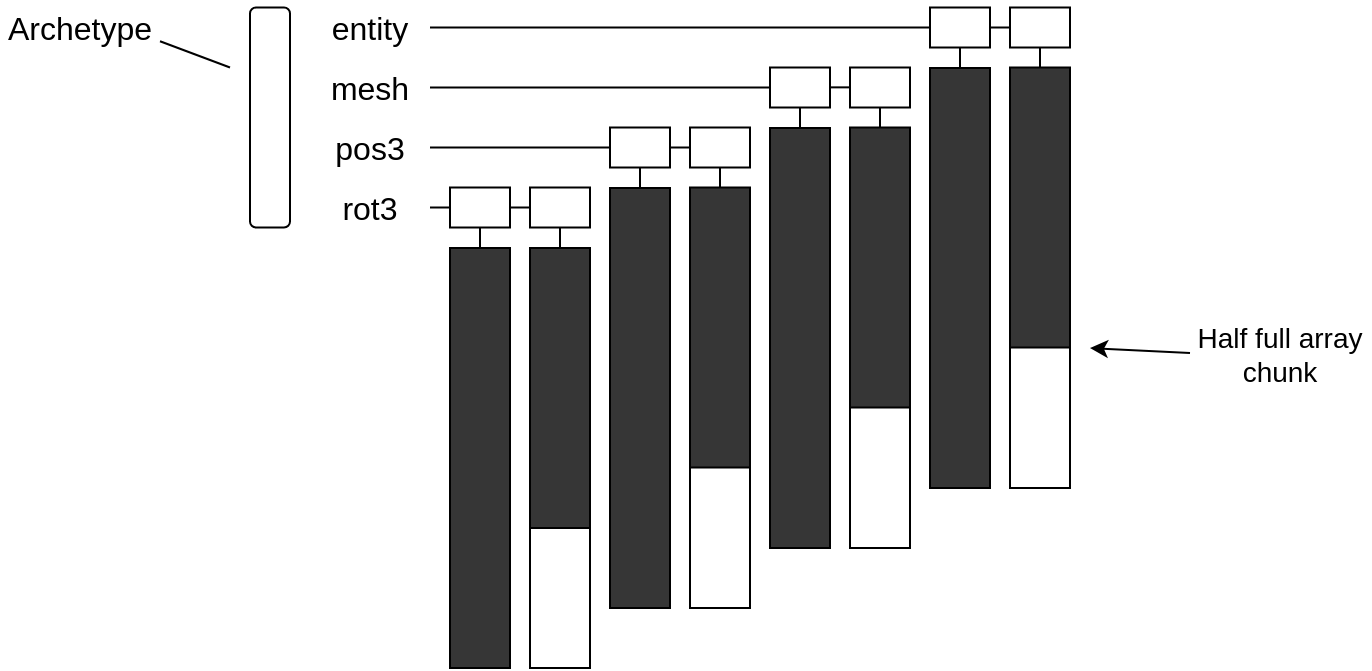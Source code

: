 <mxfile version="14.1.2" type="github">
  <diagram id="1eaEp4smZeBg_3T7eLWt" name="Page-1">
    <mxGraphModel dx="850" dy="586" grid="1" gridSize="10" guides="1" tooltips="1" connect="1" arrows="1" fold="1" page="1" pageScale="1" pageWidth="850" pageHeight="600" math="0" shadow="0">
      <root>
        <mxCell id="0" />
        <mxCell id="1" parent="0" />
        <mxCell id="Q1B7LOAP0Nf7Fxr3te_h-1" value="" style="rounded=1;whiteSpace=wrap;html=1;" vertex="1" parent="1">
          <mxGeometry x="260" y="189.75" width="20" height="110" as="geometry" />
        </mxCell>
        <mxCell id="Q1B7LOAP0Nf7Fxr3te_h-2" value="Archetype" style="text;html=1;strokeColor=none;fillColor=none;align=center;verticalAlign=middle;whiteSpace=wrap;rounded=0;fontSize=16;" vertex="1" parent="1">
          <mxGeometry x="135" y="186" width="80" height="27.5" as="geometry" />
        </mxCell>
        <mxCell id="Q1B7LOAP0Nf7Fxr3te_h-3" value="entity" style="text;html=1;strokeColor=none;fillColor=none;align=center;verticalAlign=middle;whiteSpace=wrap;rounded=0;fontSize=16;" vertex="1" parent="1">
          <mxGeometry x="290" y="189.75" width="60" height="20" as="geometry" />
        </mxCell>
        <mxCell id="Q1B7LOAP0Nf7Fxr3te_h-4" value="" style="endArrow=none;html=1;rounded=0;fontSize=22;exitX=1;exitY=0.75;exitDx=0;exitDy=0;" edge="1" parent="1" source="Q1B7LOAP0Nf7Fxr3te_h-2">
          <mxGeometry relative="1" as="geometry">
            <mxPoint x="220" y="199.75" as="sourcePoint" />
            <mxPoint x="250" y="219.75" as="targetPoint" />
          </mxGeometry>
        </mxCell>
        <mxCell id="Q1B7LOAP0Nf7Fxr3te_h-5" value="mesh" style="text;html=1;strokeColor=none;fillColor=none;align=center;verticalAlign=middle;whiteSpace=wrap;rounded=0;fontSize=16;" vertex="1" parent="1">
          <mxGeometry x="290" y="219.75" width="60" height="20" as="geometry" />
        </mxCell>
        <mxCell id="Q1B7LOAP0Nf7Fxr3te_h-6" value="pos3" style="text;html=1;strokeColor=none;fillColor=none;align=center;verticalAlign=middle;whiteSpace=wrap;rounded=0;fontSize=16;" vertex="1" parent="1">
          <mxGeometry x="290" y="249.75" width="60" height="20" as="geometry" />
        </mxCell>
        <mxCell id="Q1B7LOAP0Nf7Fxr3te_h-7" value="rot3" style="text;html=1;strokeColor=none;fillColor=none;align=center;verticalAlign=middle;whiteSpace=wrap;rounded=0;fontSize=16;" vertex="1" parent="1">
          <mxGeometry x="290" y="279.75" width="60" height="20" as="geometry" />
        </mxCell>
        <mxCell id="Q1B7LOAP0Nf7Fxr3te_h-8" value="" style="rounded=0;whiteSpace=wrap;html=1;" vertex="1" parent="1">
          <mxGeometry x="360" y="279.75" width="30" height="20" as="geometry" />
        </mxCell>
        <mxCell id="Q1B7LOAP0Nf7Fxr3te_h-9" value="" style="rounded=0;whiteSpace=wrap;html=1;" vertex="1" parent="1">
          <mxGeometry x="400" y="279.75" width="30" height="20" as="geometry" />
        </mxCell>
        <mxCell id="Q1B7LOAP0Nf7Fxr3te_h-10" value="" style="rounded=0;whiteSpace=wrap;html=1;" vertex="1" parent="1">
          <mxGeometry x="440" y="249.75" width="30" height="20" as="geometry" />
        </mxCell>
        <mxCell id="Q1B7LOAP0Nf7Fxr3te_h-11" value="" style="rounded=0;whiteSpace=wrap;html=1;" vertex="1" parent="1">
          <mxGeometry x="480" y="249.75" width="30" height="20" as="geometry" />
        </mxCell>
        <mxCell id="Q1B7LOAP0Nf7Fxr3te_h-12" value="" style="rounded=0;whiteSpace=wrap;html=1;" vertex="1" parent="1">
          <mxGeometry x="520" y="219.75" width="30" height="20" as="geometry" />
        </mxCell>
        <mxCell id="Q1B7LOAP0Nf7Fxr3te_h-13" value="" style="rounded=0;whiteSpace=wrap;html=1;" vertex="1" parent="1">
          <mxGeometry x="560" y="219.75" width="30" height="20" as="geometry" />
        </mxCell>
        <mxCell id="Q1B7LOAP0Nf7Fxr3te_h-14" value="" style="rounded=0;whiteSpace=wrap;html=1;" vertex="1" parent="1">
          <mxGeometry x="600" y="189.75" width="30" height="20" as="geometry" />
        </mxCell>
        <mxCell id="Q1B7LOAP0Nf7Fxr3te_h-15" value="" style="rounded=0;whiteSpace=wrap;html=1;" vertex="1" parent="1">
          <mxGeometry x="640" y="189.75" width="30" height="20" as="geometry" />
        </mxCell>
        <mxCell id="Q1B7LOAP0Nf7Fxr3te_h-16" value="" style="endArrow=none;html=1;fontSize=22;entryX=0;entryY=0.5;entryDx=0;entryDy=0;" edge="1" parent="1" source="Q1B7LOAP0Nf7Fxr3te_h-3" target="Q1B7LOAP0Nf7Fxr3te_h-14">
          <mxGeometry width="50" height="50" relative="1" as="geometry">
            <mxPoint x="360" y="199.75" as="sourcePoint" />
            <mxPoint x="590" y="200" as="targetPoint" />
          </mxGeometry>
        </mxCell>
        <mxCell id="Q1B7LOAP0Nf7Fxr3te_h-17" value="" style="endArrow=none;html=1;fontSize=22;entryX=0;entryY=0.5;entryDx=0;entryDy=0;" edge="1" parent="1" source="Q1B7LOAP0Nf7Fxr3te_h-5" target="Q1B7LOAP0Nf7Fxr3te_h-12">
          <mxGeometry width="50" height="50" relative="1" as="geometry">
            <mxPoint x="360" y="229.55" as="sourcePoint" />
            <mxPoint x="510" y="230" as="targetPoint" />
          </mxGeometry>
        </mxCell>
        <mxCell id="Q1B7LOAP0Nf7Fxr3te_h-18" value="" style="endArrow=none;html=1;fontSize=22;entryX=0;entryY=0.5;entryDx=0;entryDy=0;" edge="1" parent="1" source="Q1B7LOAP0Nf7Fxr3te_h-6" target="Q1B7LOAP0Nf7Fxr3te_h-10">
          <mxGeometry width="50" height="50" relative="1" as="geometry">
            <mxPoint x="360" y="259.825" as="sourcePoint" />
            <mxPoint x="430" y="260" as="targetPoint" />
          </mxGeometry>
        </mxCell>
        <mxCell id="Q1B7LOAP0Nf7Fxr3te_h-19" value="" style="endArrow=none;html=1;fontSize=22;exitX=1;exitY=0.5;exitDx=0;exitDy=0;entryX=0;entryY=0.5;entryDx=0;entryDy=0;" edge="1" parent="1" source="Q1B7LOAP0Nf7Fxr3te_h-7" target="Q1B7LOAP0Nf7Fxr3te_h-8">
          <mxGeometry width="50" height="50" relative="1" as="geometry">
            <mxPoint x="360" y="269.818" as="sourcePoint" />
            <mxPoint x="440" y="270" as="targetPoint" />
          </mxGeometry>
        </mxCell>
        <mxCell id="Q1B7LOAP0Nf7Fxr3te_h-20" value="" style="endArrow=none;html=1;fontSize=22;entryX=0;entryY=0.5;entryDx=0;entryDy=0;exitX=1;exitY=0.5;exitDx=0;exitDy=0;" edge="1" parent="1" source="Q1B7LOAP0Nf7Fxr3te_h-14" target="Q1B7LOAP0Nf7Fxr3te_h-15">
          <mxGeometry width="50" height="50" relative="1" as="geometry">
            <mxPoint x="360" y="209.75" as="sourcePoint" />
            <mxPoint x="610" y="209.75" as="targetPoint" />
          </mxGeometry>
        </mxCell>
        <mxCell id="Q1B7LOAP0Nf7Fxr3te_h-21" value="" style="endArrow=none;html=1;fontSize=22;entryX=0;entryY=0.5;entryDx=0;entryDy=0;exitX=1;exitY=0.5;exitDx=0;exitDy=0;" edge="1" parent="1">
          <mxGeometry width="50" height="50" relative="1" as="geometry">
            <mxPoint x="550" y="229.68" as="sourcePoint" />
            <mxPoint x="560" y="229.68" as="targetPoint" />
          </mxGeometry>
        </mxCell>
        <mxCell id="Q1B7LOAP0Nf7Fxr3te_h-22" value="" style="endArrow=none;html=1;fontSize=22;exitX=1;exitY=0.5;exitDx=0;exitDy=0;" edge="1" parent="1" source="Q1B7LOAP0Nf7Fxr3te_h-10" target="Q1B7LOAP0Nf7Fxr3te_h-11">
          <mxGeometry width="50" height="50" relative="1" as="geometry">
            <mxPoint x="560" y="239.68" as="sourcePoint" />
            <mxPoint x="570" y="239.68" as="targetPoint" />
          </mxGeometry>
        </mxCell>
        <mxCell id="Q1B7LOAP0Nf7Fxr3te_h-23" value="" style="endArrow=none;html=1;fontSize=22;exitX=1;exitY=0.5;exitDx=0;exitDy=0;entryX=0;entryY=0.5;entryDx=0;entryDy=0;" edge="1" parent="1" source="Q1B7LOAP0Nf7Fxr3te_h-8" target="Q1B7LOAP0Nf7Fxr3te_h-9">
          <mxGeometry width="50" height="50" relative="1" as="geometry">
            <mxPoint x="480" y="269.75" as="sourcePoint" />
            <mxPoint x="490" y="269.75" as="targetPoint" />
          </mxGeometry>
        </mxCell>
        <mxCell id="Q1B7LOAP0Nf7Fxr3te_h-24" value="" style="endArrow=none;html=1;fontSize=22;exitX=0.5;exitY=1;exitDx=0;exitDy=0;" edge="1" parent="1" source="Q1B7LOAP0Nf7Fxr3te_h-8" target="Q1B7LOAP0Nf7Fxr3te_h-25">
          <mxGeometry width="50" height="50" relative="1" as="geometry">
            <mxPoint x="400" y="299.75" as="sourcePoint" />
            <mxPoint x="375" y="310" as="targetPoint" />
          </mxGeometry>
        </mxCell>
        <mxCell id="Q1B7LOAP0Nf7Fxr3te_h-25" value="" style="rounded=0;whiteSpace=wrap;html=1;fillColor=#363636;" vertex="1" parent="1">
          <mxGeometry x="360" y="310" width="30" height="210" as="geometry" />
        </mxCell>
        <mxCell id="Q1B7LOAP0Nf7Fxr3te_h-26" value="" style="endArrow=none;html=1;fontSize=22;exitX=0.5;exitY=1;exitDx=0;exitDy=0;" edge="1" parent="1" target="Q1B7LOAP0Nf7Fxr3te_h-27">
          <mxGeometry width="50" height="50" relative="1" as="geometry">
            <mxPoint x="415" y="299.75" as="sourcePoint" />
            <mxPoint x="415" y="310" as="targetPoint" />
          </mxGeometry>
        </mxCell>
        <mxCell id="Q1B7LOAP0Nf7Fxr3te_h-27" value="" style="rounded=0;whiteSpace=wrap;html=1;" vertex="1" parent="1">
          <mxGeometry x="400" y="310" width="30" height="210" as="geometry" />
        </mxCell>
        <mxCell id="Q1B7LOAP0Nf7Fxr3te_h-28" value="" style="endArrow=none;html=1;fontSize=22;exitX=0.5;exitY=1;exitDx=0;exitDy=0;" edge="1" parent="1" target="Q1B7LOAP0Nf7Fxr3te_h-29">
          <mxGeometry width="50" height="50" relative="1" as="geometry">
            <mxPoint x="455" y="269.75" as="sourcePoint" />
            <mxPoint x="455" y="280" as="targetPoint" />
          </mxGeometry>
        </mxCell>
        <mxCell id="Q1B7LOAP0Nf7Fxr3te_h-29" value="" style="rounded=0;whiteSpace=wrap;html=1;fillColor=#363636;" vertex="1" parent="1">
          <mxGeometry x="440" y="280" width="30" height="210" as="geometry" />
        </mxCell>
        <mxCell id="Q1B7LOAP0Nf7Fxr3te_h-30" value="" style="endArrow=none;html=1;fontSize=22;exitX=0.5;exitY=1;exitDx=0;exitDy=0;" edge="1" parent="1" target="Q1B7LOAP0Nf7Fxr3te_h-31">
          <mxGeometry width="50" height="50" relative="1" as="geometry">
            <mxPoint x="495" y="269.75" as="sourcePoint" />
            <mxPoint x="495" y="280" as="targetPoint" />
          </mxGeometry>
        </mxCell>
        <mxCell id="Q1B7LOAP0Nf7Fxr3te_h-31" value="" style="rounded=0;whiteSpace=wrap;html=1;" vertex="1" parent="1">
          <mxGeometry x="480" y="280" width="30" height="210" as="geometry" />
        </mxCell>
        <mxCell id="Q1B7LOAP0Nf7Fxr3te_h-32" value="" style="endArrow=none;html=1;fontSize=22;exitX=0.5;exitY=1;exitDx=0;exitDy=0;" edge="1" parent="1" target="Q1B7LOAP0Nf7Fxr3te_h-33">
          <mxGeometry width="50" height="50" relative="1" as="geometry">
            <mxPoint x="535" y="239.75" as="sourcePoint" />
            <mxPoint x="535" y="250" as="targetPoint" />
          </mxGeometry>
        </mxCell>
        <mxCell id="Q1B7LOAP0Nf7Fxr3te_h-33" value="" style="rounded=0;whiteSpace=wrap;html=1;fillColor=#363636;" vertex="1" parent="1">
          <mxGeometry x="520" y="250" width="30" height="210" as="geometry" />
        </mxCell>
        <mxCell id="Q1B7LOAP0Nf7Fxr3te_h-34" value="" style="endArrow=none;html=1;fontSize=22;exitX=0.5;exitY=1;exitDx=0;exitDy=0;" edge="1" parent="1" target="Q1B7LOAP0Nf7Fxr3te_h-35">
          <mxGeometry width="50" height="50" relative="1" as="geometry">
            <mxPoint x="575" y="239.75" as="sourcePoint" />
            <mxPoint x="575" y="250" as="targetPoint" />
          </mxGeometry>
        </mxCell>
        <mxCell id="Q1B7LOAP0Nf7Fxr3te_h-35" value="" style="rounded=0;whiteSpace=wrap;html=1;" vertex="1" parent="1">
          <mxGeometry x="560" y="250" width="30" height="210" as="geometry" />
        </mxCell>
        <mxCell id="Q1B7LOAP0Nf7Fxr3te_h-36" value="" style="endArrow=none;html=1;fontSize=22;exitX=0.5;exitY=1;exitDx=0;exitDy=0;" edge="1" parent="1" target="Q1B7LOAP0Nf7Fxr3te_h-37">
          <mxGeometry width="50" height="50" relative="1" as="geometry">
            <mxPoint x="615" y="209.75" as="sourcePoint" />
            <mxPoint x="615" y="220" as="targetPoint" />
          </mxGeometry>
        </mxCell>
        <mxCell id="Q1B7LOAP0Nf7Fxr3te_h-37" value="" style="rounded=0;whiteSpace=wrap;html=1;fillColor=#363636;" vertex="1" parent="1">
          <mxGeometry x="600" y="220" width="30" height="210" as="geometry" />
        </mxCell>
        <mxCell id="Q1B7LOAP0Nf7Fxr3te_h-38" value="" style="endArrow=none;html=1;fontSize=22;exitX=0.5;exitY=1;exitDx=0;exitDy=0;" edge="1" parent="1" target="Q1B7LOAP0Nf7Fxr3te_h-39">
          <mxGeometry width="50" height="50" relative="1" as="geometry">
            <mxPoint x="655" y="209.75" as="sourcePoint" />
            <mxPoint x="655" y="220" as="targetPoint" />
          </mxGeometry>
        </mxCell>
        <mxCell id="Q1B7LOAP0Nf7Fxr3te_h-39" value="" style="rounded=0;whiteSpace=wrap;html=1;" vertex="1" parent="1">
          <mxGeometry x="640" y="220" width="30" height="210" as="geometry" />
        </mxCell>
        <mxCell id="Q1B7LOAP0Nf7Fxr3te_h-40" value="" style="rounded=0;whiteSpace=wrap;html=1;fontSize=22;fillColor=#363636;" vertex="1" parent="1">
          <mxGeometry x="400" y="310" width="30" height="140" as="geometry" />
        </mxCell>
        <mxCell id="Q1B7LOAP0Nf7Fxr3te_h-41" value="" style="rounded=0;whiteSpace=wrap;html=1;fontSize=22;fillColor=#363636;" vertex="1" parent="1">
          <mxGeometry x="480" y="279.75" width="30" height="140" as="geometry" />
        </mxCell>
        <mxCell id="Q1B7LOAP0Nf7Fxr3te_h-42" value="" style="rounded=0;whiteSpace=wrap;html=1;fontSize=22;fillColor=#363636;" vertex="1" parent="1">
          <mxGeometry x="560" y="249.75" width="30" height="140" as="geometry" />
        </mxCell>
        <mxCell id="Q1B7LOAP0Nf7Fxr3te_h-43" value="" style="rounded=0;whiteSpace=wrap;html=1;fontSize=22;fillColor=#363636;" vertex="1" parent="1">
          <mxGeometry x="640" y="219.75" width="30" height="140" as="geometry" />
        </mxCell>
        <mxCell id="Q1B7LOAP0Nf7Fxr3te_h-44" value="Half full array chunk" style="text;html=1;strokeColor=none;fillColor=none;align=center;verticalAlign=middle;whiteSpace=wrap;rounded=0;fontSize=14;" vertex="1" parent="1">
          <mxGeometry x="730" y="345" width="90" height="35" as="geometry" />
        </mxCell>
        <mxCell id="Q1B7LOAP0Nf7Fxr3te_h-46" value="" style="endArrow=classic;html=1;exitX=0;exitY=0.5;exitDx=0;exitDy=0;" edge="1" parent="1" source="Q1B7LOAP0Nf7Fxr3te_h-44">
          <mxGeometry width="50" height="50" relative="1" as="geometry">
            <mxPoint x="400" y="360" as="sourcePoint" />
            <mxPoint x="680" y="360" as="targetPoint" />
          </mxGeometry>
        </mxCell>
      </root>
    </mxGraphModel>
  </diagram>
</mxfile>
